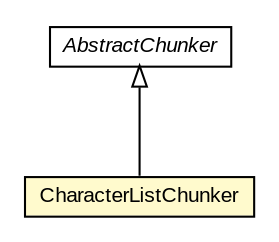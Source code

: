#!/usr/local/bin/dot
#
# Class diagram 
# Generated by UMLGraph version R5_6-24-gf6e263 (http://www.umlgraph.org/)
#

digraph G {
	edge [fontname="arial",fontsize=10,labelfontname="arial",labelfontsize=10];
	node [fontname="arial",fontsize=10,shape=plaintext];
	nodesep=0.25;
	ranksep=0.5;
	// edu.arizona.biosemantics.semanticmarkup.ling.chunk.AbstractChunker
	c39352 [label=<<table title="edu.arizona.biosemantics.semanticmarkup.ling.chunk.AbstractChunker" border="0" cellborder="1" cellspacing="0" cellpadding="2" port="p" href="../../AbstractChunker.html">
		<tr><td><table border="0" cellspacing="0" cellpadding="1">
<tr><td align="center" balign="center"><font face="arial italic"> AbstractChunker </font></td></tr>
		</table></td></tr>
		</table>>, URL="../../AbstractChunker.html", fontname="arial", fontcolor="black", fontsize=10.0];
	// edu.arizona.biosemantics.semanticmarkup.ling.chunk.lib.chunker.CharacterListChunker
	c39382 [label=<<table title="edu.arizona.biosemantics.semanticmarkup.ling.chunk.lib.chunker.CharacterListChunker" border="0" cellborder="1" cellspacing="0" cellpadding="2" port="p" bgcolor="lemonChiffon" href="./CharacterListChunker.html">
		<tr><td><table border="0" cellspacing="0" cellpadding="1">
<tr><td align="center" balign="center"> CharacterListChunker </td></tr>
		</table></td></tr>
		</table>>, URL="./CharacterListChunker.html", fontname="arial", fontcolor="black", fontsize=10.0];
	//edu.arizona.biosemantics.semanticmarkup.ling.chunk.lib.chunker.CharacterListChunker extends edu.arizona.biosemantics.semanticmarkup.ling.chunk.AbstractChunker
	c39352:p -> c39382:p [dir=back,arrowtail=empty];
}

